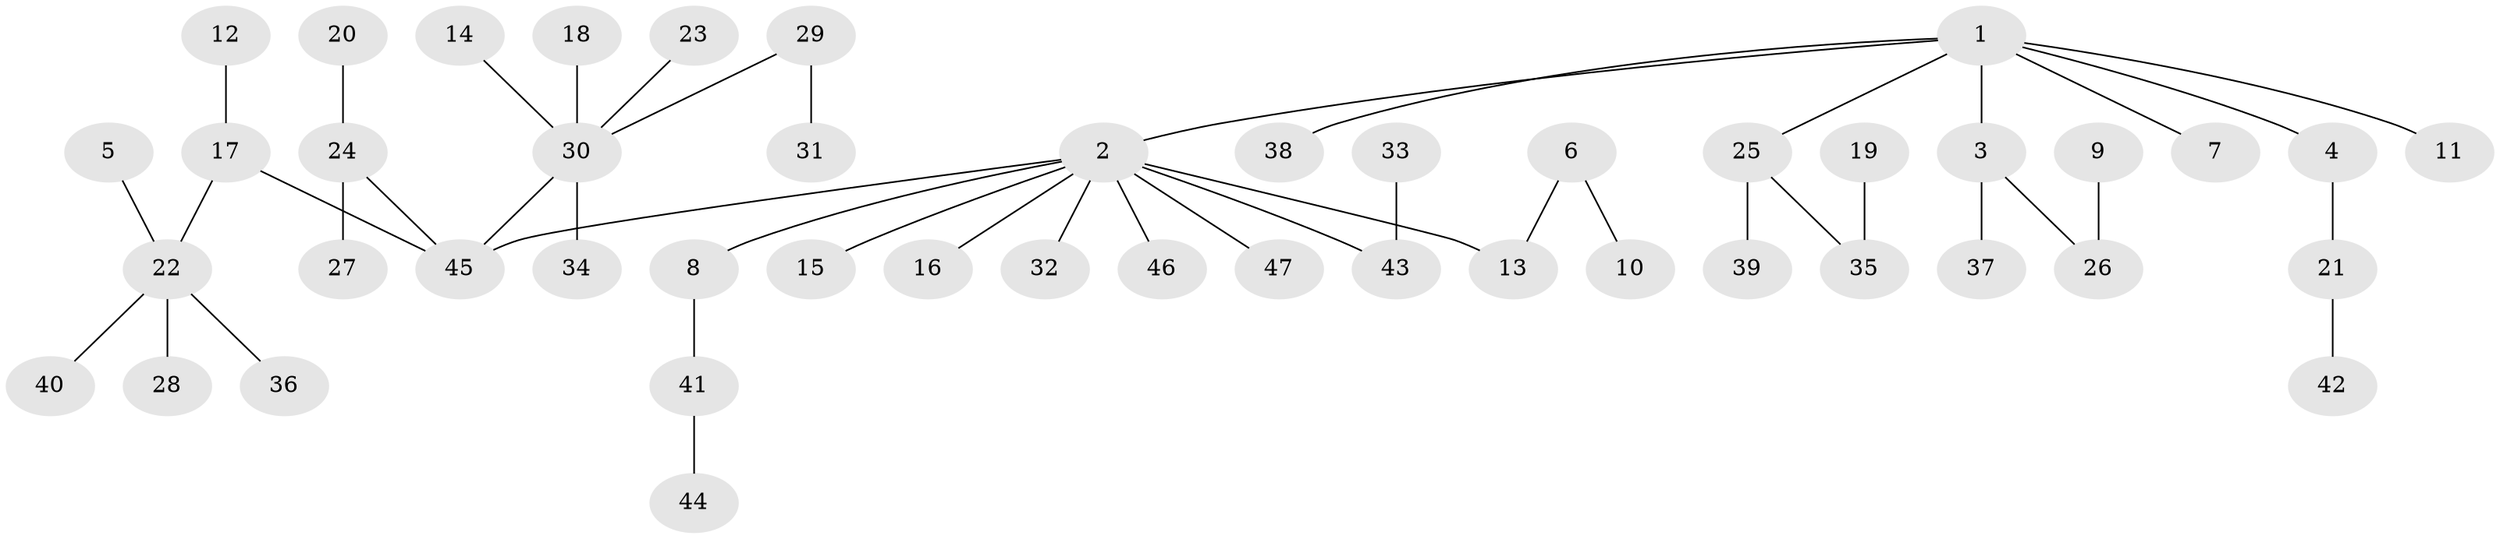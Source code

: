 // original degree distribution, {8: 0.010638297872340425, 9: 0.010638297872340425, 1: 0.5, 6: 0.010638297872340425, 3: 0.1276595744680851, 2: 0.26595744680851063, 4: 0.05319148936170213, 5: 0.02127659574468085}
// Generated by graph-tools (version 1.1) at 2025/50/03/09/25 03:50:21]
// undirected, 47 vertices, 46 edges
graph export_dot {
graph [start="1"]
  node [color=gray90,style=filled];
  1;
  2;
  3;
  4;
  5;
  6;
  7;
  8;
  9;
  10;
  11;
  12;
  13;
  14;
  15;
  16;
  17;
  18;
  19;
  20;
  21;
  22;
  23;
  24;
  25;
  26;
  27;
  28;
  29;
  30;
  31;
  32;
  33;
  34;
  35;
  36;
  37;
  38;
  39;
  40;
  41;
  42;
  43;
  44;
  45;
  46;
  47;
  1 -- 2 [weight=1.0];
  1 -- 3 [weight=1.0];
  1 -- 4 [weight=1.0];
  1 -- 7 [weight=1.0];
  1 -- 11 [weight=1.0];
  1 -- 25 [weight=1.0];
  1 -- 38 [weight=1.0];
  2 -- 8 [weight=1.0];
  2 -- 13 [weight=1.0];
  2 -- 15 [weight=1.0];
  2 -- 16 [weight=1.0];
  2 -- 32 [weight=1.0];
  2 -- 43 [weight=1.0];
  2 -- 45 [weight=1.0];
  2 -- 46 [weight=1.0];
  2 -- 47 [weight=1.0];
  3 -- 26 [weight=1.0];
  3 -- 37 [weight=1.0];
  4 -- 21 [weight=1.0];
  5 -- 22 [weight=1.0];
  6 -- 10 [weight=1.0];
  6 -- 13 [weight=1.0];
  8 -- 41 [weight=1.0];
  9 -- 26 [weight=1.0];
  12 -- 17 [weight=1.0];
  14 -- 30 [weight=1.0];
  17 -- 22 [weight=1.0];
  17 -- 45 [weight=1.0];
  18 -- 30 [weight=1.0];
  19 -- 35 [weight=1.0];
  20 -- 24 [weight=1.0];
  21 -- 42 [weight=1.0];
  22 -- 28 [weight=1.0];
  22 -- 36 [weight=1.0];
  22 -- 40 [weight=1.0];
  23 -- 30 [weight=1.0];
  24 -- 27 [weight=1.0];
  24 -- 45 [weight=1.0];
  25 -- 35 [weight=1.0];
  25 -- 39 [weight=1.0];
  29 -- 30 [weight=1.0];
  29 -- 31 [weight=1.0];
  30 -- 34 [weight=1.0];
  30 -- 45 [weight=1.0];
  33 -- 43 [weight=1.0];
  41 -- 44 [weight=1.0];
}
